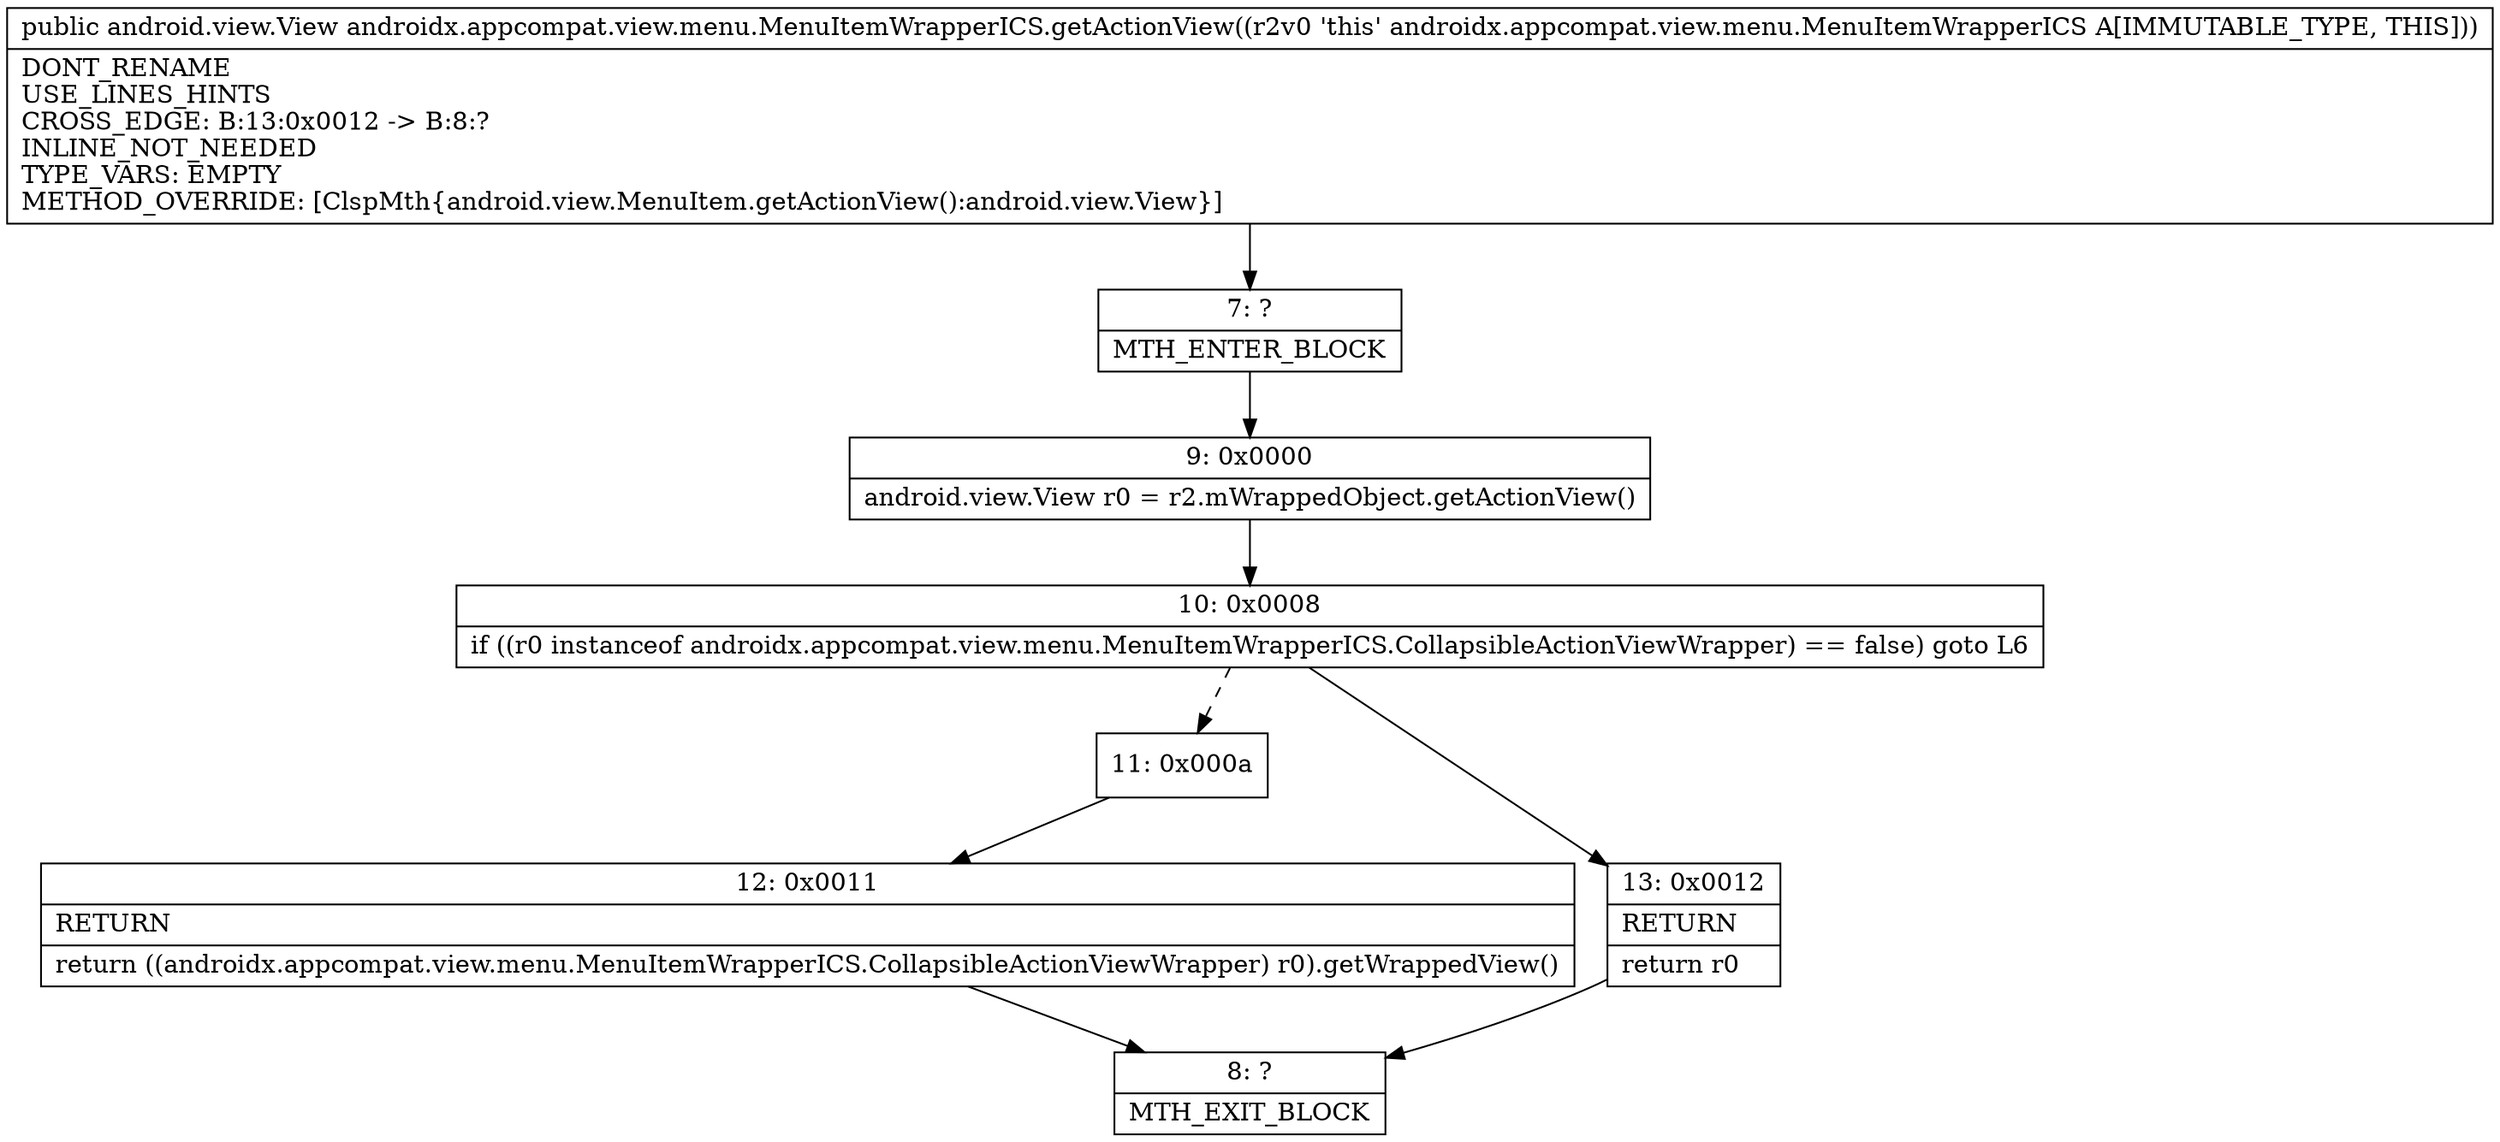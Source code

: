 digraph "CFG forandroidx.appcompat.view.menu.MenuItemWrapperICS.getActionView()Landroid\/view\/View;" {
Node_7 [shape=record,label="{7\:\ ?|MTH_ENTER_BLOCK\l}"];
Node_9 [shape=record,label="{9\:\ 0x0000|android.view.View r0 = r2.mWrappedObject.getActionView()\l}"];
Node_10 [shape=record,label="{10\:\ 0x0008|if ((r0 instanceof androidx.appcompat.view.menu.MenuItemWrapperICS.CollapsibleActionViewWrapper) == false) goto L6\l}"];
Node_11 [shape=record,label="{11\:\ 0x000a}"];
Node_12 [shape=record,label="{12\:\ 0x0011|RETURN\l|return ((androidx.appcompat.view.menu.MenuItemWrapperICS.CollapsibleActionViewWrapper) r0).getWrappedView()\l}"];
Node_8 [shape=record,label="{8\:\ ?|MTH_EXIT_BLOCK\l}"];
Node_13 [shape=record,label="{13\:\ 0x0012|RETURN\l|return r0\l}"];
MethodNode[shape=record,label="{public android.view.View androidx.appcompat.view.menu.MenuItemWrapperICS.getActionView((r2v0 'this' androidx.appcompat.view.menu.MenuItemWrapperICS A[IMMUTABLE_TYPE, THIS]))  | DONT_RENAME\lUSE_LINES_HINTS\lCROSS_EDGE: B:13:0x0012 \-\> B:8:?\lINLINE_NOT_NEEDED\lTYPE_VARS: EMPTY\lMETHOD_OVERRIDE: [ClspMth\{android.view.MenuItem.getActionView():android.view.View\}]\l}"];
MethodNode -> Node_7;Node_7 -> Node_9;
Node_9 -> Node_10;
Node_10 -> Node_11[style=dashed];
Node_10 -> Node_13;
Node_11 -> Node_12;
Node_12 -> Node_8;
Node_13 -> Node_8;
}

